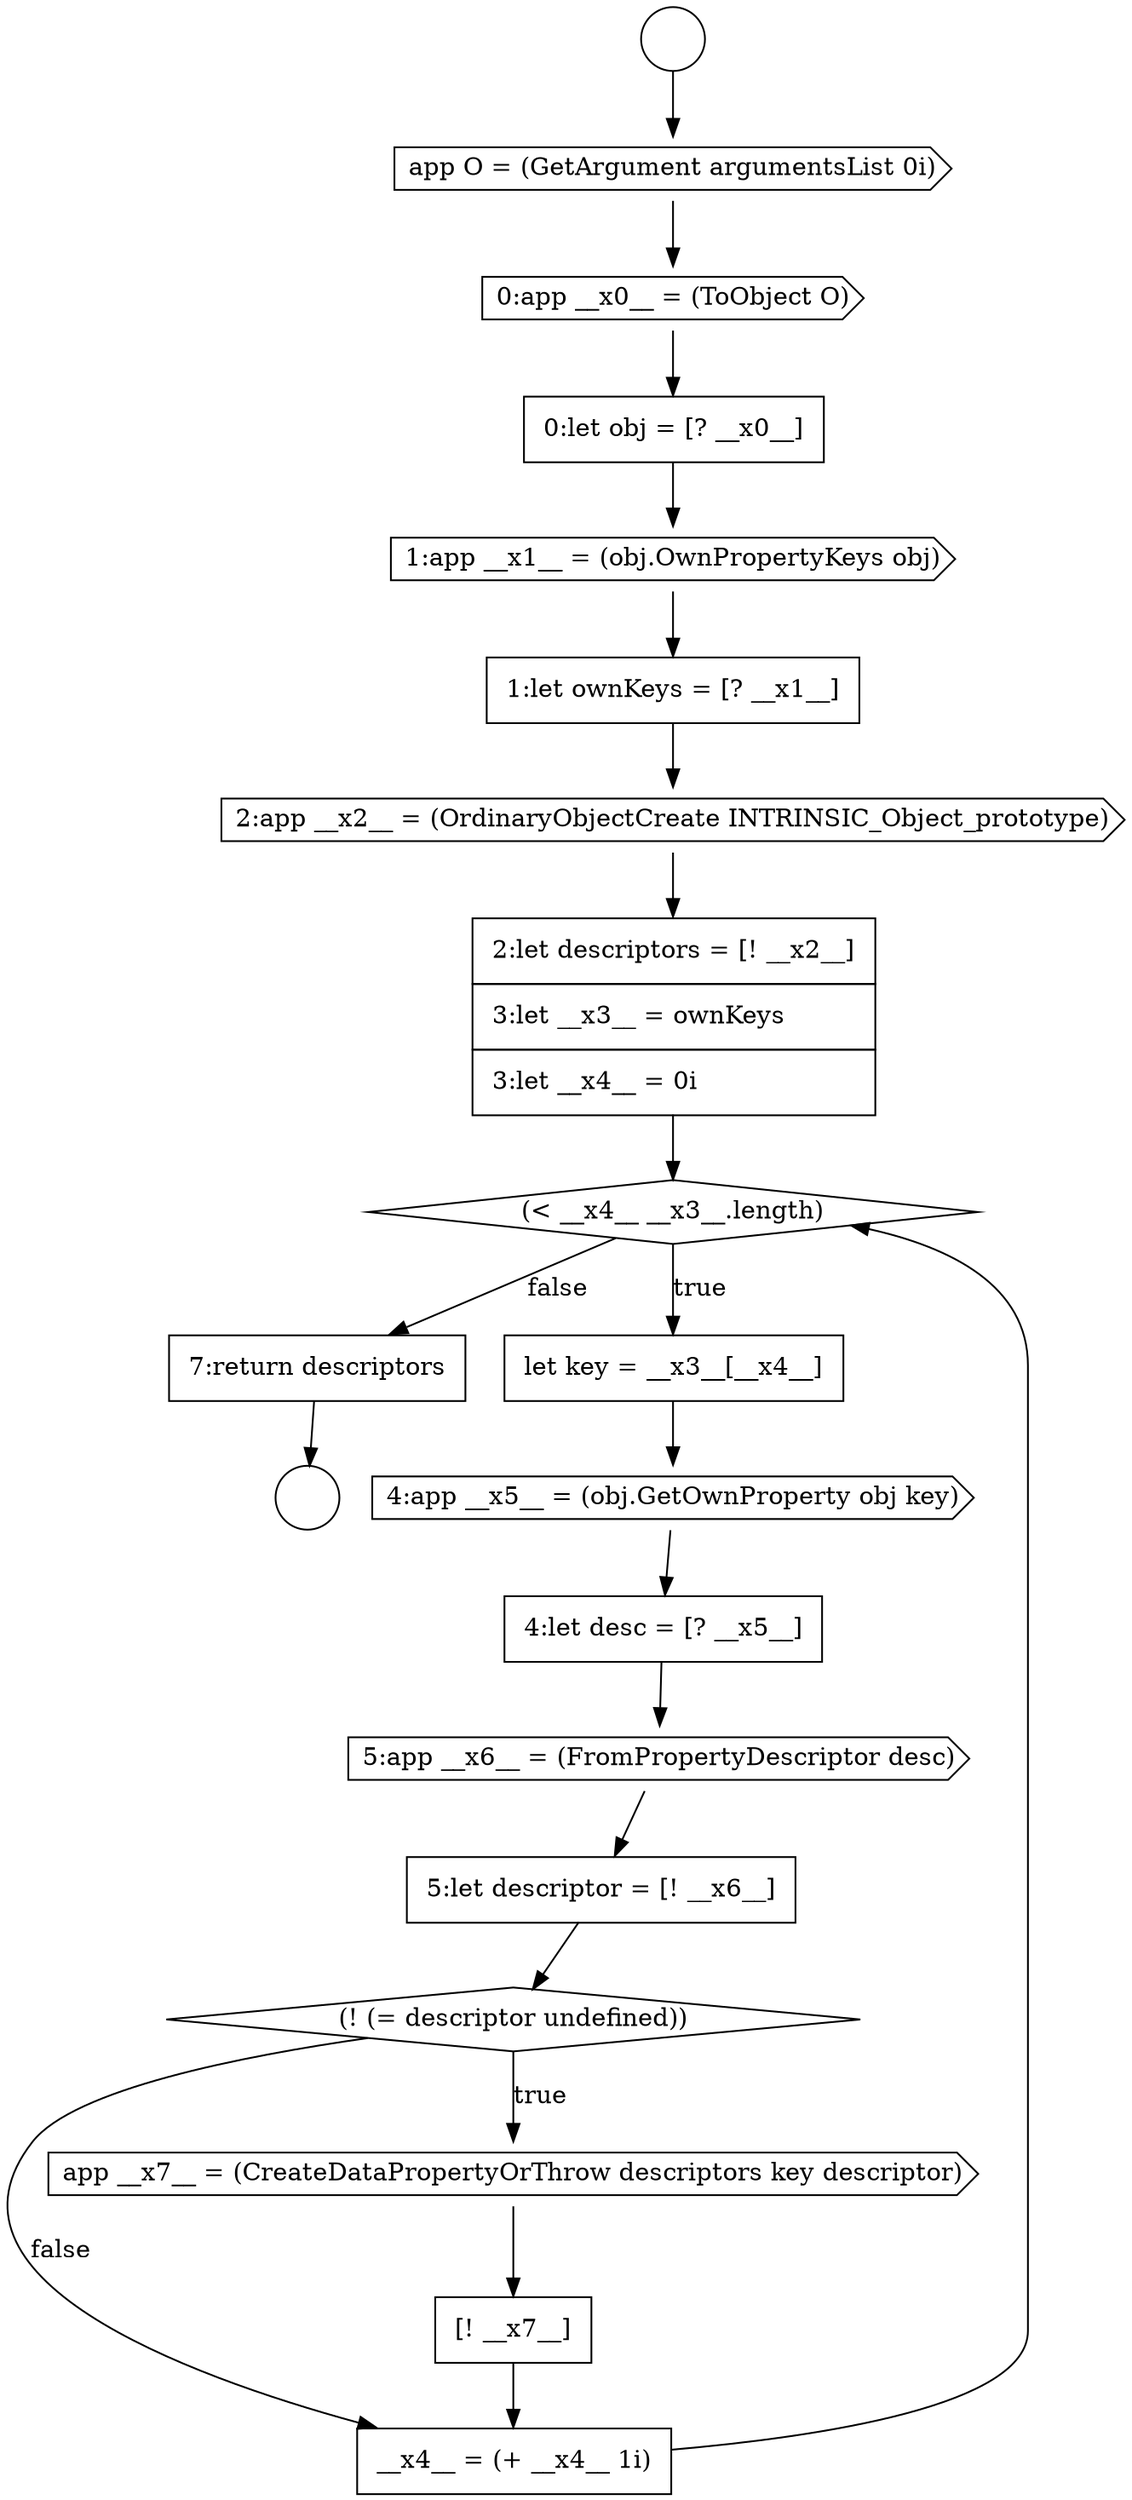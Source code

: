 digraph {
  node12046 [shape=none, margin=0, label=<<font color="black">
    <table border="0" cellborder="1" cellspacing="0" cellpadding="10">
      <tr><td align="left">7:return descriptors</td></tr>
    </table>
  </font>> color="black" fillcolor="white" style=filled]
  node12041 [shape=none, margin=0, label=<<font color="black">
    <table border="0" cellborder="1" cellspacing="0" cellpadding="10">
      <tr><td align="left">5:let descriptor = [! __x6__]</td></tr>
    </table>
  </font>> color="black" fillcolor="white" style=filled]
  node12036 [shape=diamond, label=<<font color="black">(&lt; __x4__ __x3__.length)</font>> color="black" fillcolor="white" style=filled]
  node12029 [shape=cds, label=<<font color="black">app O = (GetArgument argumentsList 0i)</font>> color="black" fillcolor="white" style=filled]
  node12037 [shape=none, margin=0, label=<<font color="black">
    <table border="0" cellborder="1" cellspacing="0" cellpadding="10">
      <tr><td align="left">let key = __x3__[__x4__]</td></tr>
    </table>
  </font>> color="black" fillcolor="white" style=filled]
  node12033 [shape=none, margin=0, label=<<font color="black">
    <table border="0" cellborder="1" cellspacing="0" cellpadding="10">
      <tr><td align="left">1:let ownKeys = [? __x1__]</td></tr>
    </table>
  </font>> color="black" fillcolor="white" style=filled]
  node12045 [shape=none, margin=0, label=<<font color="black">
    <table border="0" cellborder="1" cellspacing="0" cellpadding="10">
      <tr><td align="left">__x4__ = (+ __x4__ 1i)</td></tr>
    </table>
  </font>> color="black" fillcolor="white" style=filled]
  node12044 [shape=none, margin=0, label=<<font color="black">
    <table border="0" cellborder="1" cellspacing="0" cellpadding="10">
      <tr><td align="left">[! __x7__]</td></tr>
    </table>
  </font>> color="black" fillcolor="white" style=filled]
  node12043 [shape=cds, label=<<font color="black">app __x7__ = (CreateDataPropertyOrThrow descriptors key descriptor)</font>> color="black" fillcolor="white" style=filled]
  node12039 [shape=none, margin=0, label=<<font color="black">
    <table border="0" cellborder="1" cellspacing="0" cellpadding="10">
      <tr><td align="left">4:let desc = [? __x5__]</td></tr>
    </table>
  </font>> color="black" fillcolor="white" style=filled]
  node12027 [shape=circle label=" " color="black" fillcolor="white" style=filled]
  node12031 [shape=none, margin=0, label=<<font color="black">
    <table border="0" cellborder="1" cellspacing="0" cellpadding="10">
      <tr><td align="left">0:let obj = [? __x0__]</td></tr>
    </table>
  </font>> color="black" fillcolor="white" style=filled]
  node12030 [shape=cds, label=<<font color="black">0:app __x0__ = (ToObject O)</font>> color="black" fillcolor="white" style=filled]
  node12040 [shape=cds, label=<<font color="black">5:app __x6__ = (FromPropertyDescriptor desc)</font>> color="black" fillcolor="white" style=filled]
  node12028 [shape=circle label=" " color="black" fillcolor="white" style=filled]
  node12038 [shape=cds, label=<<font color="black">4:app __x5__ = (obj.GetOwnProperty obj key)</font>> color="black" fillcolor="white" style=filled]
  node12032 [shape=cds, label=<<font color="black">1:app __x1__ = (obj.OwnPropertyKeys obj)</font>> color="black" fillcolor="white" style=filled]
  node12034 [shape=cds, label=<<font color="black">2:app __x2__ = (OrdinaryObjectCreate INTRINSIC_Object_prototype)</font>> color="black" fillcolor="white" style=filled]
  node12042 [shape=diamond, label=<<font color="black">(! (= descriptor undefined))</font>> color="black" fillcolor="white" style=filled]
  node12035 [shape=none, margin=0, label=<<font color="black">
    <table border="0" cellborder="1" cellspacing="0" cellpadding="10">
      <tr><td align="left">2:let descriptors = [! __x2__]</td></tr>
      <tr><td align="left">3:let __x3__ = ownKeys</td></tr>
      <tr><td align="left">3:let __x4__ = 0i</td></tr>
    </table>
  </font>> color="black" fillcolor="white" style=filled]
  node12041 -> node12042 [ color="black"]
  node12034 -> node12035 [ color="black"]
  node12046 -> node12028 [ color="black"]
  node12031 -> node12032 [ color="black"]
  node12036 -> node12037 [label=<<font color="black">true</font>> color="black"]
  node12036 -> node12046 [label=<<font color="black">false</font>> color="black"]
  node12045 -> node12036 [ color="black"]
  node12044 -> node12045 [ color="black"]
  node12029 -> node12030 [ color="black"]
  node12039 -> node12040 [ color="black"]
  node12042 -> node12043 [label=<<font color="black">true</font>> color="black"]
  node12042 -> node12045 [label=<<font color="black">false</font>> color="black"]
  node12037 -> node12038 [ color="black"]
  node12035 -> node12036 [ color="black"]
  node12033 -> node12034 [ color="black"]
  node12030 -> node12031 [ color="black"]
  node12040 -> node12041 [ color="black"]
  node12032 -> node12033 [ color="black"]
  node12027 -> node12029 [ color="black"]
  node12038 -> node12039 [ color="black"]
  node12043 -> node12044 [ color="black"]
}
